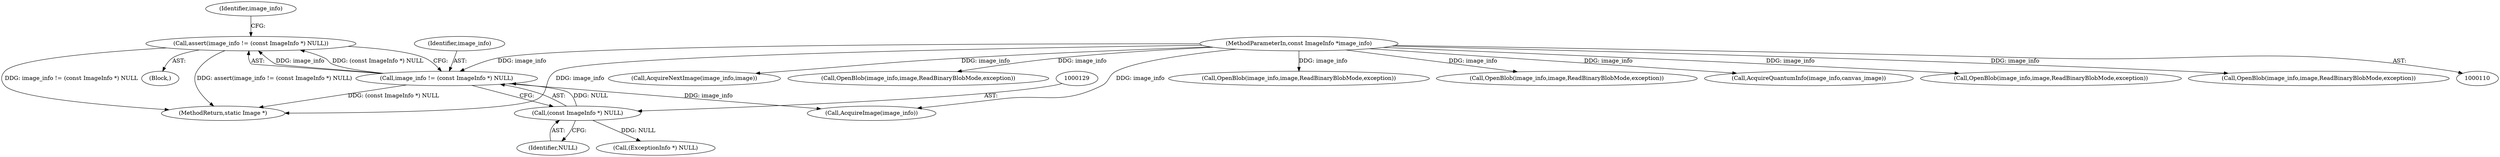 digraph "0_ImageMagick_f6e9d0d9955e85bdd7540b251cd50d598dacc5e6_50@API" {
"1000125" [label="(Call,assert(image_info != (const ImageInfo *) NULL))"];
"1000126" [label="(Call,image_info != (const ImageInfo *) NULL)"];
"1000111" [label="(MethodParameterIn,const ImageInfo *image_info)"];
"1000128" [label="(Call,(const ImageInfo *) NULL)"];
"1003024" [label="(Call,AcquireNextImage(image_info,image))"];
"1003092" [label="(MethodReturn,static Image *)"];
"1000134" [label="(Identifier,image_info)"];
"1002693" [label="(Call,OpenBlob(image_info,image,ReadBinaryBlobMode,exception))"];
"1000166" [label="(Call,AcquireImage(image_info))"];
"1000130" [label="(Identifier,NULL)"];
"1000127" [label="(Identifier,image_info)"];
"1000155" [label="(Call,(ExceptionInfo *) NULL)"];
"1000111" [label="(MethodParameterIn,const ImageInfo *image_info)"];
"1000128" [label="(Call,(const ImageInfo *) NULL)"];
"1002401" [label="(Call,OpenBlob(image_info,image,ReadBinaryBlobMode,exception))"];
"1000125" [label="(Call,assert(image_info != (const ImageInfo *) NULL))"];
"1001816" [label="(Call,OpenBlob(image_info,image,ReadBinaryBlobMode,exception))"];
"1000113" [label="(Block,)"];
"1000126" [label="(Call,image_info != (const ImageInfo *) NULL)"];
"1000244" [label="(Call,AcquireQuantumInfo(image_info,canvas_image))"];
"1000192" [label="(Call,OpenBlob(image_info,image,ReadBinaryBlobMode,exception))"];
"1002116" [label="(Call,OpenBlob(image_info,image,ReadBinaryBlobMode,exception))"];
"1000125" -> "1000113"  [label="AST: "];
"1000125" -> "1000126"  [label="CFG: "];
"1000126" -> "1000125"  [label="AST: "];
"1000134" -> "1000125"  [label="CFG: "];
"1000125" -> "1003092"  [label="DDG: image_info != (const ImageInfo *) NULL"];
"1000125" -> "1003092"  [label="DDG: assert(image_info != (const ImageInfo *) NULL)"];
"1000126" -> "1000125"  [label="DDG: image_info"];
"1000126" -> "1000125"  [label="DDG: (const ImageInfo *) NULL"];
"1000126" -> "1000128"  [label="CFG: "];
"1000127" -> "1000126"  [label="AST: "];
"1000128" -> "1000126"  [label="AST: "];
"1000126" -> "1003092"  [label="DDG: (const ImageInfo *) NULL"];
"1000111" -> "1000126"  [label="DDG: image_info"];
"1000128" -> "1000126"  [label="DDG: NULL"];
"1000126" -> "1000166"  [label="DDG: image_info"];
"1000111" -> "1000110"  [label="AST: "];
"1000111" -> "1003092"  [label="DDG: image_info"];
"1000111" -> "1000166"  [label="DDG: image_info"];
"1000111" -> "1000192"  [label="DDG: image_info"];
"1000111" -> "1000244"  [label="DDG: image_info"];
"1000111" -> "1001816"  [label="DDG: image_info"];
"1000111" -> "1002116"  [label="DDG: image_info"];
"1000111" -> "1002401"  [label="DDG: image_info"];
"1000111" -> "1002693"  [label="DDG: image_info"];
"1000111" -> "1003024"  [label="DDG: image_info"];
"1000128" -> "1000130"  [label="CFG: "];
"1000129" -> "1000128"  [label="AST: "];
"1000130" -> "1000128"  [label="AST: "];
"1000128" -> "1000155"  [label="DDG: NULL"];
}
